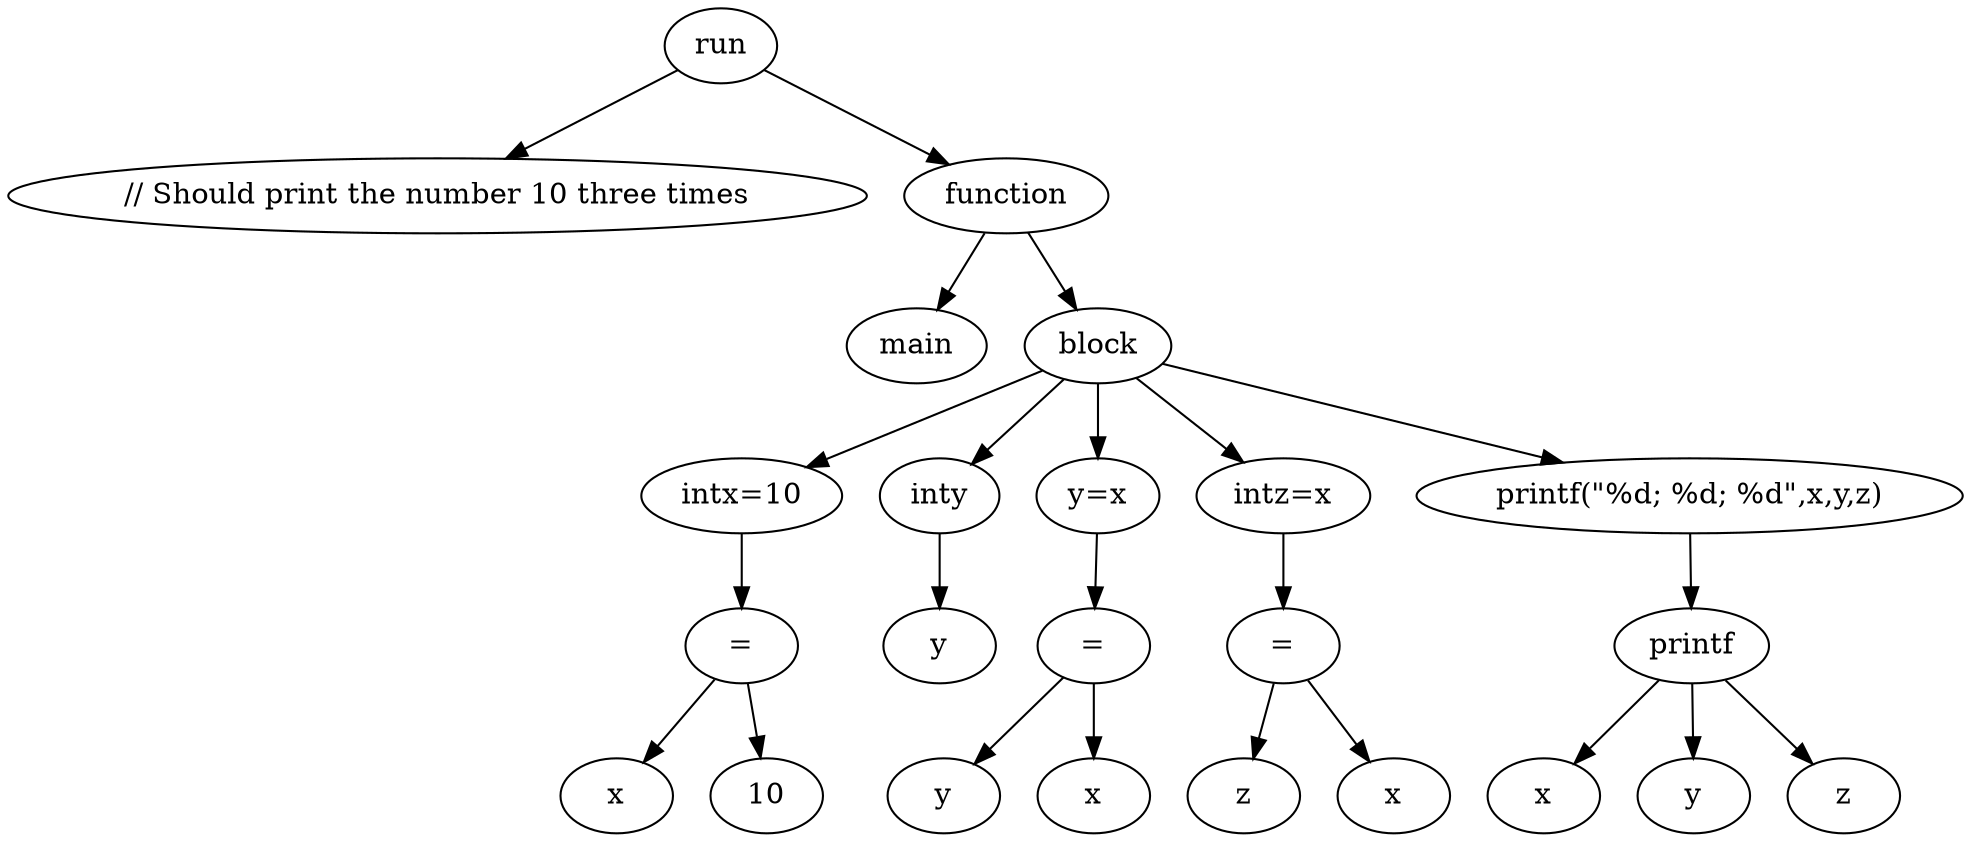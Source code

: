 digraph {
	8743555121732 [label=run]
	8743554846114 [label="// Should print the number 10 three times
"]
	8743555121732 -> 8743554846114
	8743554846456 [label=function]
	8743555121732 -> 8743554846456
	8743554845889 [label=main]
	8743554846456 -> 8743554845889
	8743554846321 [label=block]
	8743554846456 -> 8743554846321
	8743554846279 [label="intx=10"]
	8743554846321 -> 8743554846279
	8743554846246 [label="="]
	8743554846279 -> 8743554846246
	8743554846237 [label=x]
	8743554846246 -> 8743554846237
	8743554846234 [label=10]
	8743554846246 -> 8743554846234
	8743554846282 [label=inty]
	8743554846321 -> 8743554846282
	8743554846300 [label=y]
	8743554846282 -> 8743554846300
	8743554846273 [label="y=x"]
	8743554846321 -> 8743554846273
	8743554846270 [label="="]
	8743554846273 -> 8743554846270
	8743554846192 [label=y]
	8743554846270 -> 8743554846192
	8743554846333 [label=x]
	8743554846270 -> 8743554846333
	8743554846045 [label="intz=x"]
	8743554846321 -> 8743554846045
	8743554846330 [label="="]
	8743554846045 -> 8743554846330
	8743554846051 [label=z]
	8743554846330 -> 8743554846051
	8743554846096 [label=x]
	8743554846330 -> 8743554846096
	8743554846189 [label="printf(\"%d; %d; %d\",x,y,z)"]
	8743554846321 -> 8743554846189
	8743554846342 [label=printf]
	8743554846189 -> 8743554846342
	8743554846276 [label=x]
	8743554846342 -> 8743554846276
	8743554846417 [label=y]
	8743554846342 -> 8743554846417
	8743554846561 [label=z]
	8743554846342 -> 8743554846561
}
